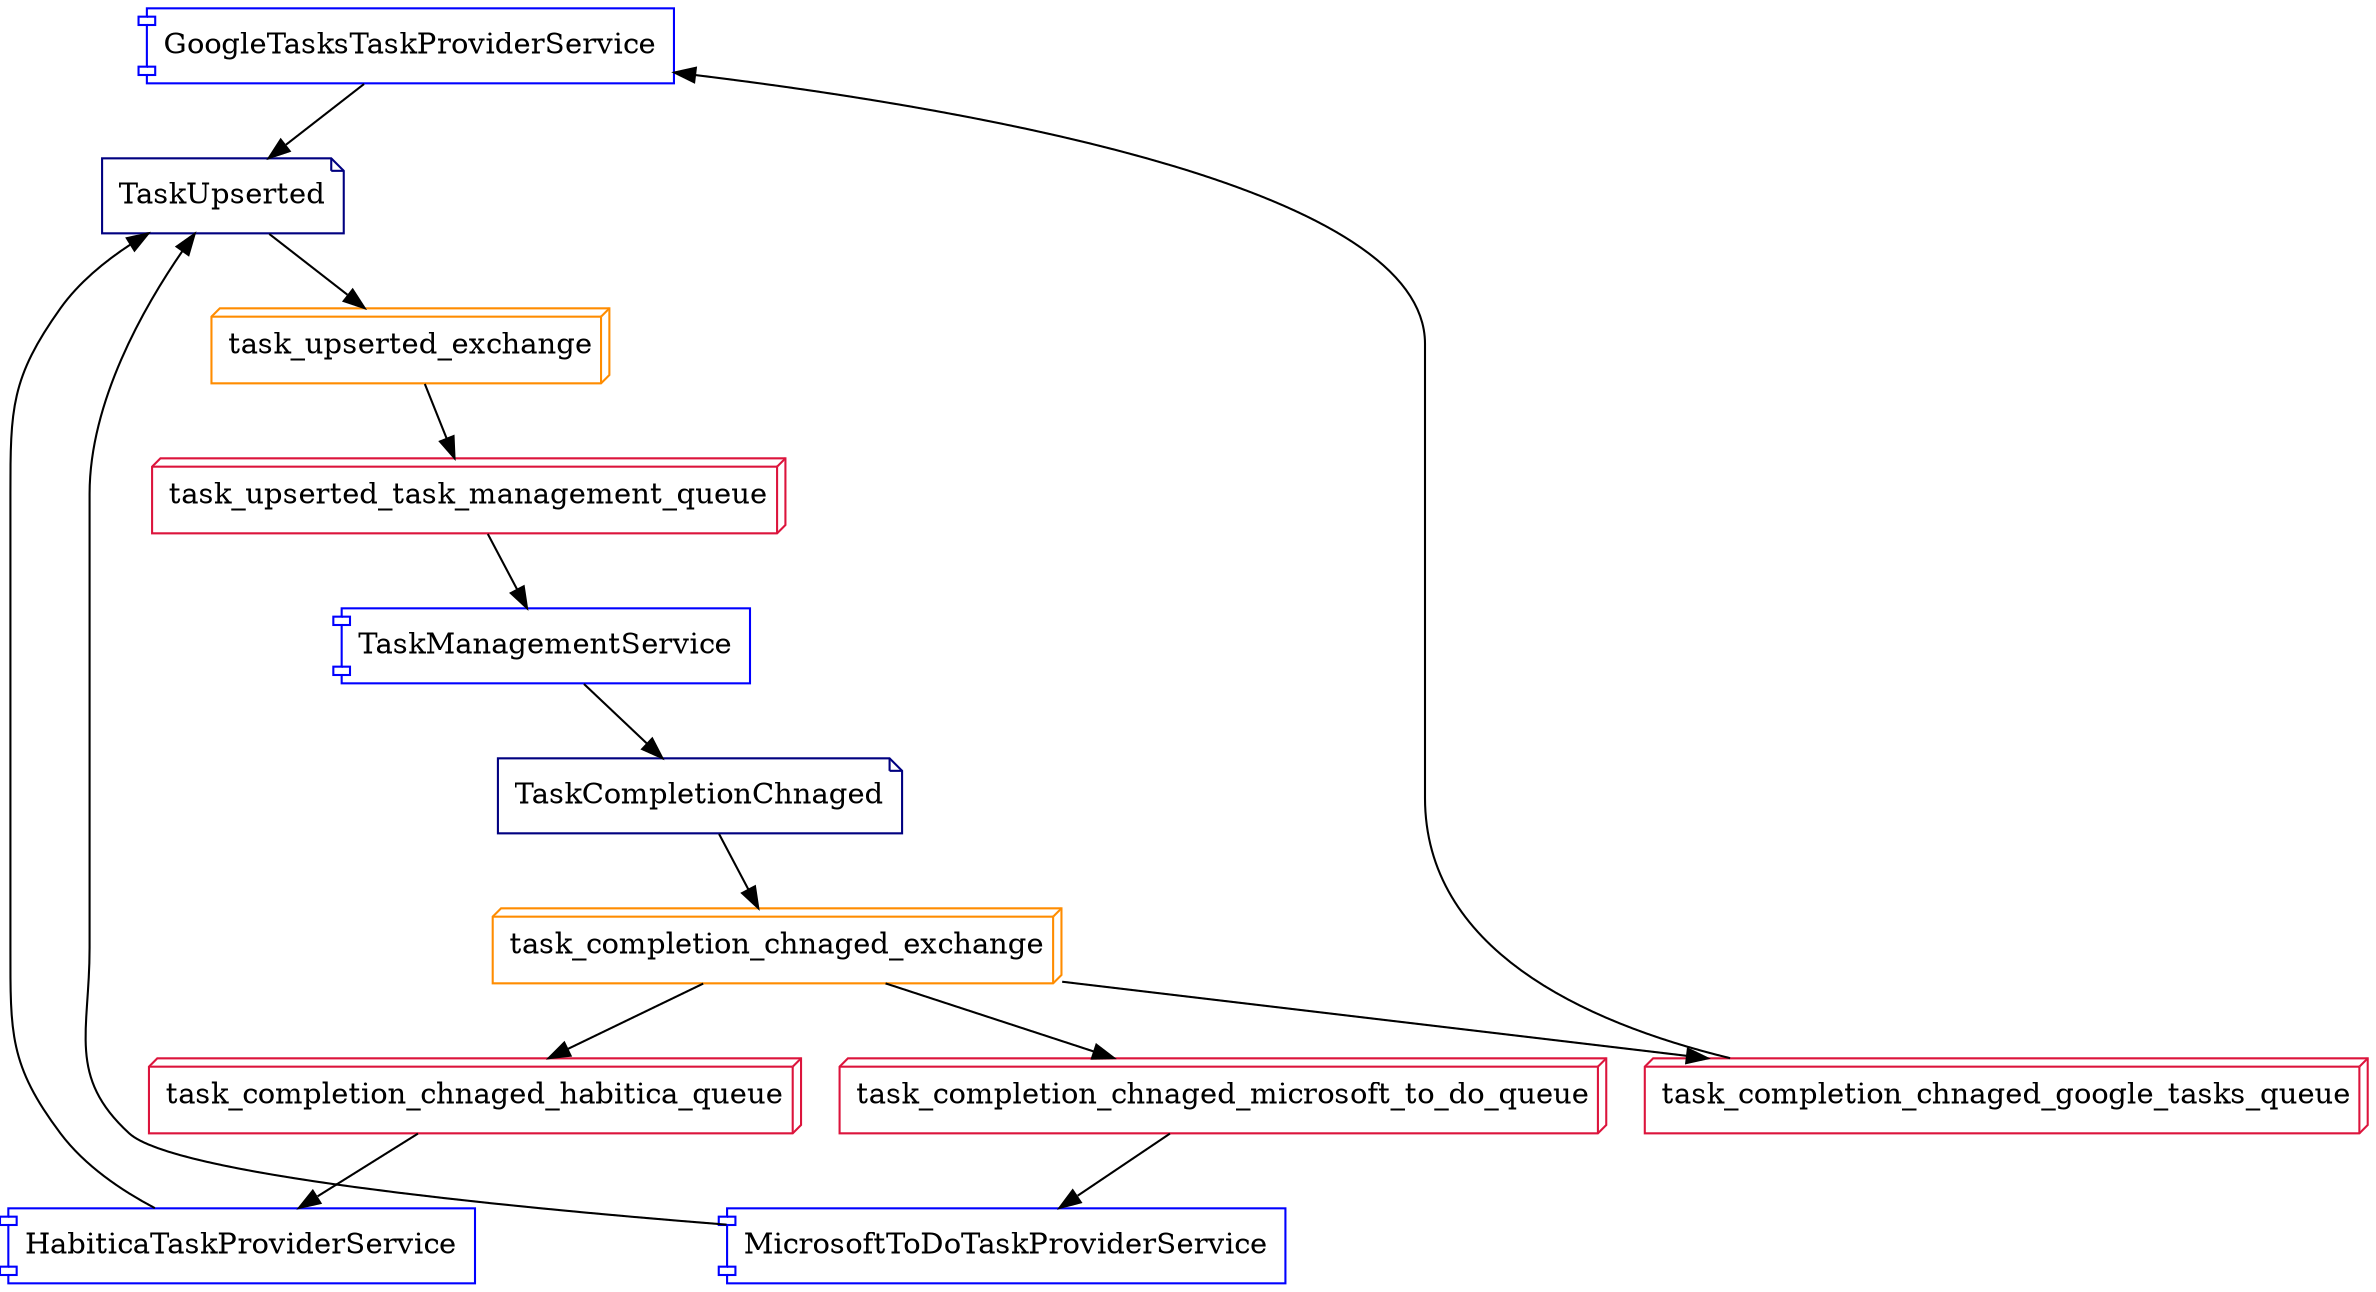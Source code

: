 digraph {
    GoogleTasksTaskProviderService [shape=component, color=blue]
    MicrosoftToDoTaskProviderService [shape=component, color=blue]
    HabiticaTaskProviderService [shape=component, color=blue]
    TaskManagementService [shape=component, color=blue]
    TaskUpserted [shape=note, color=navy]
    TaskCompletionChnaged [shape=note, color=navy]
    task_upserted_exchange [shape=box3d, color=darkorange]
    task_completion_chnaged_exchange [shape=box3d, color=darkorange]
    task_upserted_task_management_queue [shape=box3d, color=crimson]
    task_completion_chnaged_habitica_queue [shape=box3d, color=crimson]
    task_completion_chnaged_microsoft_to_do_queue [shape=box3d, color=crimson]
    task_completion_chnaged_google_tasks_queue [shape=box3d, color=crimson]

    GoogleTasksTaskProviderService -> TaskUpserted
    MicrosoftToDoTaskProviderService -> TaskUpserted
    HabiticaTaskProviderService -> TaskUpserted
    TaskUpserted -> task_upserted_exchange
    task_upserted_exchange -> task_upserted_task_management_queue
    task_upserted_task_management_queue -> TaskManagementService
    TaskManagementService -> TaskCompletionChnaged
    TaskCompletionChnaged -> task_completion_chnaged_exchange
    task_completion_chnaged_exchange -> task_completion_chnaged_habitica_queue
    task_completion_chnaged_exchange -> task_completion_chnaged_microsoft_to_do_queue
    task_completion_chnaged_exchange -> task_completion_chnaged_google_tasks_queue
    task_completion_chnaged_habitica_queue -> HabiticaTaskProviderService
    task_completion_chnaged_microsoft_to_do_queue -> MicrosoftToDoTaskProviderService
    task_completion_chnaged_google_tasks_queue -> GoogleTasksTaskProviderService
}